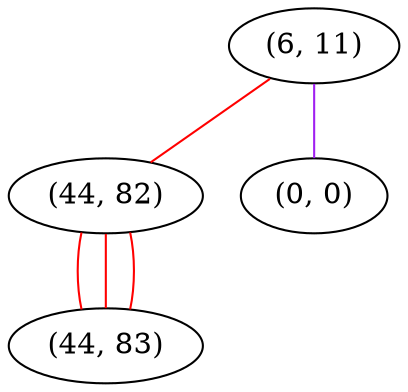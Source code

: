 graph "" {
"(6, 11)";
"(44, 82)";
"(0, 0)";
"(44, 83)";
"(6, 11)" -- "(44, 82)"  [color=red, key=0, weight=1];
"(6, 11)" -- "(0, 0)"  [color=purple, key=0, weight=4];
"(44, 82)" -- "(44, 83)"  [color=red, key=0, weight=1];
"(44, 82)" -- "(44, 83)"  [color=red, key=1, weight=1];
"(44, 82)" -- "(44, 83)"  [color=red, key=2, weight=1];
}
